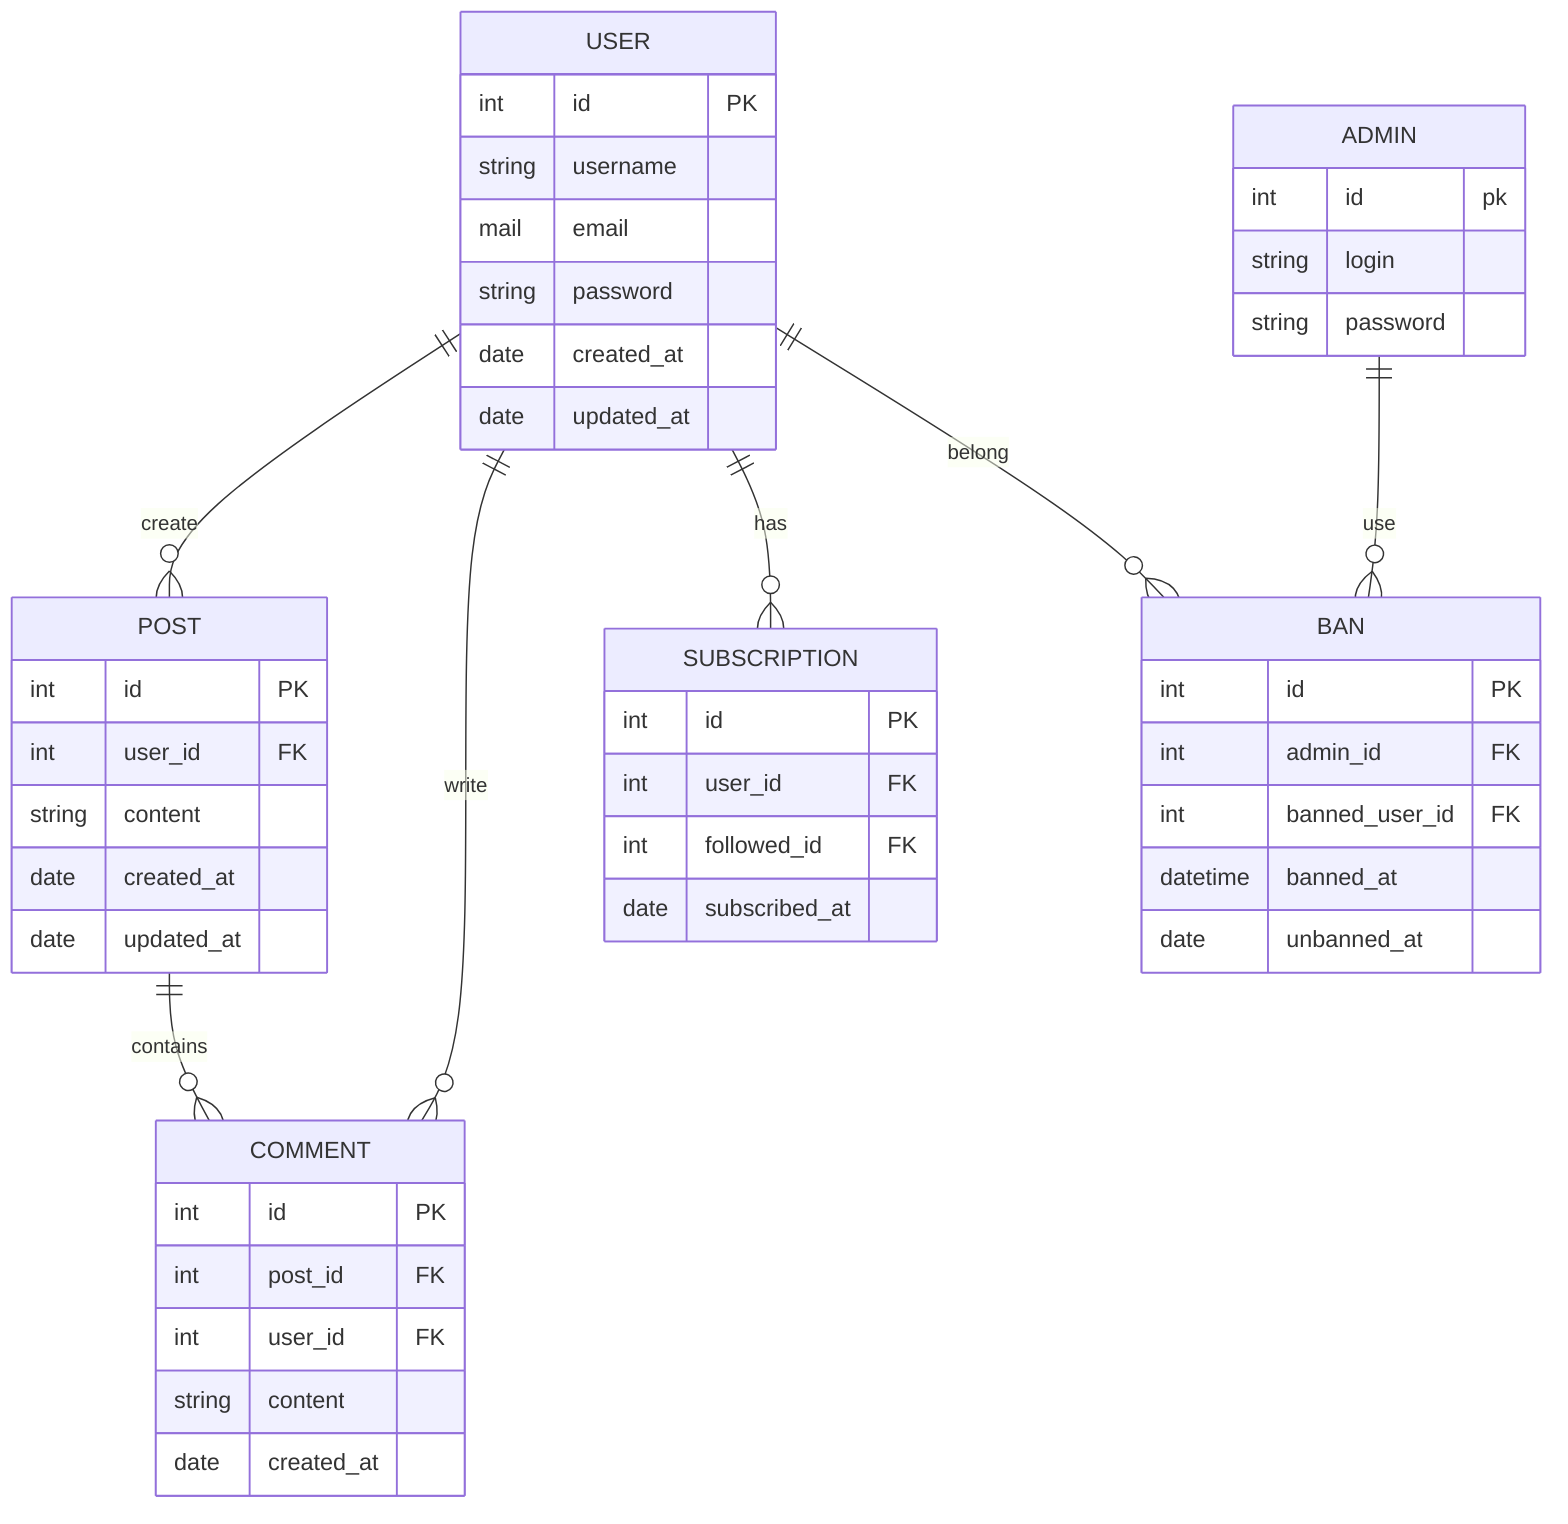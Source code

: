 erDiagram
    USER ||--o{ POST : "create"
    USER ||--o{ COMMENT : "write"
    POST ||--o{ COMMENT : "contains"

    USER ||--o{ SUBSCRIPTION : "has"

    USER ||--o{ BAN : "belong"
    ADMIN ||--o{ BAN : "use"

    POST {
        int id PK
        int user_id FK
        string content
        date created_at
        date updated_at
    }

    USER {
        int id PK
        string username
        mail email
        string password
        date created_at
        date updated_at
    }

    COMMENT {
        int id PK
        int post_id FK
        int user_id FK
        string content
        date created_at
    }

    SUBSCRIPTION {
        int id PK
        int user_id FK
        int followed_id FK
        date subscribed_at
    }

    BAN {
        int id PK
        int admin_id FK
        int banned_user_id FK
        datetime banned_at
        date unbanned_at
    }

    ADMIN {
        int id pk
        string login
        string password
    }